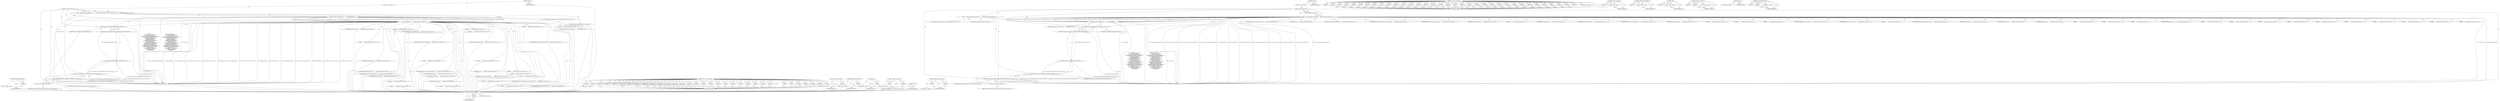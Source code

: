 digraph "WKPageSetPageLoaderClient" {
vulnerable_131 [label=<(METHOD,WEBKIT_WEB_VIEW_BASE)>];
vulnerable_132 [label=<(PARAM,p1)>];
vulnerable_133 [label=<(BLOCK,&lt;empty&gt;,&lt;empty&gt;)>];
vulnerable_134 [label=<(METHOD_RETURN,ANY)>];
vulnerable_6 [label=<(METHOD,&lt;global&gt;)<SUB>1</SUB>>];
vulnerable_7 [label=<(BLOCK,&lt;empty&gt;,&lt;empty&gt;)<SUB>1</SUB>>];
vulnerable_8 [label=<(METHOD,attachLoaderClientToView)<SUB>1</SUB>>];
vulnerable_9 [label=<(PARAM,WebKitWebView* webView)<SUB>1</SUB>>];
vulnerable_10 [label=<(BLOCK,{
    WKPageLoaderClient wkLoaderClient = {
   ...,{
    WKPageLoaderClient wkLoaderClient = {
   ...)<SUB>2</SUB>>];
vulnerable_11 [label="<(LOCAL,WKPageLoaderClient wkLoaderClient: WKPageLoaderClient)<SUB>3</SUB>>"];
vulnerable_12 [label=<(&lt;operator&gt;.assignment,wkLoaderClient = {
        kWKPageLoaderClientC...)<SUB>3</SUB>>];
vulnerable_13 [label=<(IDENTIFIER,wkLoaderClient,wkLoaderClient = {
        kWKPageLoaderClientC...)<SUB>3</SUB>>];
vulnerable_14 [label=<(&lt;operator&gt;.arrayInitializer,{
        kWKPageLoaderClientCurrentVersion,
  ...)<SUB>3</SUB>>];
vulnerable_15 [label=<(IDENTIFIER,kWKPageLoaderClientCurrentVersion,{
        kWKPageLoaderClientCurrentVersion,
  ...)<SUB>4</SUB>>];
vulnerable_16 [label=<(IDENTIFIER,webView,{
        kWKPageLoaderClientCurrentVersion,
  ...)<SUB>5</SUB>>];
vulnerable_17 [label=<(IDENTIFIER,didStartProvisionalLoadForFrame,{
        kWKPageLoaderClientCurrentVersion,
  ...)<SUB>6</SUB>>];
vulnerable_18 [label=<(IDENTIFIER,didReceiveServerRedirectForProvisionalLoadForFrame,{
        kWKPageLoaderClientCurrentVersion,
  ...)<SUB>7</SUB>>];
vulnerable_19 [label=<(IDENTIFIER,didFailProvisionalLoadWithErrorForFrame,{
        kWKPageLoaderClientCurrentVersion,
  ...)<SUB>8</SUB>>];
vulnerable_20 [label=<(IDENTIFIER,didCommitLoadForFrame,{
        kWKPageLoaderClientCurrentVersion,
  ...)<SUB>9</SUB>>];
vulnerable_21 [label=<(LITERAL,0,{
        kWKPageLoaderClientCurrentVersion,
  ...)<SUB>10</SUB>>];
vulnerable_22 [label=<(IDENTIFIER,didFinishLoadForFrame,{
        kWKPageLoaderClientCurrentVersion,
  ...)<SUB>11</SUB>>];
vulnerable_23 [label=<(IDENTIFIER,didFailLoadWithErrorForFrame,{
        kWKPageLoaderClientCurrentVersion,
  ...)<SUB>12</SUB>>];
vulnerable_24 [label=<(IDENTIFIER,didSameDocumentNavigationForFrame,{
        kWKPageLoaderClientCurrentVersion,
  ...)<SUB>13</SUB>>];
vulnerable_25 [label=<(IDENTIFIER,didReceiveTitleForFrame,{
        kWKPageLoaderClientCurrentVersion,
  ...)<SUB>14</SUB>>];
vulnerable_26 [label=<(LITERAL,0,{
        kWKPageLoaderClientCurrentVersion,
  ...)<SUB>15</SUB>>];
vulnerable_27 [label=<(LITERAL,0,{
        kWKPageLoaderClientCurrentVersion,
  ...)<SUB>16</SUB>>];
vulnerable_28 [label=<(LITERAL,0,{
        kWKPageLoaderClientCurrentVersion,
  ...)<SUB>17</SUB>>];
vulnerable_29 [label=<(IDENTIFIER,didDisplayInsecureContentForFrame,{
        kWKPageLoaderClientCurrentVersion,
  ...)<SUB>18</SUB>>];
vulnerable_30 [label=<(IDENTIFIER,didRunInsecureContentForFrame,{
        kWKPageLoaderClientCurrentVersion,
  ...)<SUB>19</SUB>>];
vulnerable_31 [label=<(LITERAL,0,{
        kWKPageLoaderClientCurrentVersion,
  ...)<SUB>20</SUB>>];
vulnerable_32 [label=<(IDENTIFIER,didReceiveAuthenticationChallengeInFrame,{
        kWKPageLoaderClientCurrentVersion,
  ...)<SUB>21</SUB>>];
vulnerable_33 [label=<(IDENTIFIER,didChangeProgress,{
        kWKPageLoaderClientCurrentVersion,
  ...)<SUB>22</SUB>>];
vulnerable_34 [label=<(IDENTIFIER,didChangeProgress,{
        kWKPageLoaderClientCurrentVersion,
  ...)<SUB>23</SUB>>];
vulnerable_35 [label=<(IDENTIFIER,didChangeProgress,{
        kWKPageLoaderClientCurrentVersion,
  ...)<SUB>24</SUB>>];
vulnerable_36 [label=<(LITERAL,0,{
        kWKPageLoaderClientCurrentVersion,
  ...)<SUB>25</SUB>>];
vulnerable_37 [label=<(LITERAL,0,{
        kWKPageLoaderClientCurrentVersion,
  ...)<SUB>26</SUB>>];
vulnerable_38 [label=<(LITERAL,0,{
        kWKPageLoaderClientCurrentVersion,
  ...)<SUB>27</SUB>>];
vulnerable_39 [label=<(IDENTIFIER,didChangeBackForwardList,{
        kWKPageLoaderClientCurrentVersion,
  ...)<SUB>28</SUB>>];
vulnerable_40 [label=<(LITERAL,0,{
        kWKPageLoaderClientCurrentVersion,
  ...)<SUB>29</SUB>>];
vulnerable_41 [label=<(LITERAL,0,{
        kWKPageLoaderClientCurrentVersion,
  ...)<SUB>30</SUB>>];
vulnerable_42 [label=<(LITERAL,0,{
        kWKPageLoaderClientCurrentVersion,
  ...)<SUB>31</SUB>>];
vulnerable_43 [label=<(LITERAL,0,{
        kWKPageLoaderClientCurrentVersion,
  ...)<SUB>32</SUB>>];
vulnerable_44 [label=<(LITERAL,0,{
        kWKPageLoaderClientCurrentVersion,
  ...)<SUB>33</SUB>>];
vulnerable_45 [label=<(LITERAL,0,{
        kWKPageLoaderClientCurrentVersion,
  ...)<SUB>34</SUB>>];
vulnerable_46 [label=<(LITERAL,0,{
        kWKPageLoaderClientCurrentVersion,
  ...)<SUB>35</SUB>>];
vulnerable_47 [label=<(LITERAL,0,{
        kWKPageLoaderClientCurrentVersion,
  ...)<SUB>36</SUB>>];
vulnerable_48 [label="<(LOCAL,WKPageRef wkPage: WKPageRef)<SUB>38</SUB>>"];
vulnerable_49 [label=<(&lt;operator&gt;.assignment,wkPage = toAPI(webkitWebViewBaseGetPage(WEBKIT_...)<SUB>38</SUB>>];
vulnerable_50 [label=<(IDENTIFIER,wkPage,wkPage = toAPI(webkitWebViewBaseGetPage(WEBKIT_...)<SUB>38</SUB>>];
vulnerable_51 [label=<(toAPI,toAPI(webkitWebViewBaseGetPage(WEBKIT_WEB_VIEW_...)<SUB>38</SUB>>];
vulnerable_52 [label=<(webkitWebViewBaseGetPage,webkitWebViewBaseGetPage(WEBKIT_WEB_VIEW_BASE(w...)<SUB>38</SUB>>];
vulnerable_53 [label=<(WEBKIT_WEB_VIEW_BASE,WEBKIT_WEB_VIEW_BASE(webView))<SUB>38</SUB>>];
vulnerable_54 [label=<(IDENTIFIER,webView,WEBKIT_WEB_VIEW_BASE(webView))<SUB>38</SUB>>];
vulnerable_55 [label=<(WKPageSetPageLoaderClient,WKPageSetPageLoaderClient(wkPage, &amp;wkLoaderClient))<SUB>39</SUB>>];
vulnerable_56 [label=<(IDENTIFIER,wkPage,WKPageSetPageLoaderClient(wkPage, &amp;wkLoaderClient))<SUB>39</SUB>>];
vulnerable_57 [label=<(&lt;operator&gt;.addressOf,&amp;wkLoaderClient)<SUB>39</SUB>>];
vulnerable_58 [label=<(IDENTIFIER,wkLoaderClient,WKPageSetPageLoaderClient(wkPage, &amp;wkLoaderClient))<SUB>39</SUB>>];
vulnerable_59 [label=<(METHOD_RETURN,void)<SUB>1</SUB>>];
vulnerable_61 [label=<(METHOD_RETURN,ANY)<SUB>1</SUB>>];
vulnerable_87 [label=<(METHOD,&lt;operator&gt;.arrayInitializer)>];
vulnerable_88 [label=<(PARAM,p1)>];
vulnerable_89 [label=<(PARAM,p2)>];
vulnerable_90 [label=<(PARAM,p3)>];
vulnerable_91 [label=<(PARAM,p4)>];
vulnerable_92 [label=<(PARAM,p5)>];
vulnerable_93 [label=<(PARAM,p6)>];
vulnerable_94 [label=<(PARAM,p7)>];
vulnerable_95 [label=<(PARAM,p8)>];
vulnerable_96 [label=<(PARAM,p9)>];
vulnerable_97 [label=<(PARAM,p10)>];
vulnerable_98 [label=<(PARAM,p11)>];
vulnerable_99 [label=<(PARAM,p12)>];
vulnerable_100 [label=<(PARAM,p13)>];
vulnerable_101 [label=<(PARAM,p14)>];
vulnerable_102 [label=<(PARAM,p15)>];
vulnerable_103 [label=<(PARAM,p16)>];
vulnerable_104 [label=<(PARAM,p17)>];
vulnerable_105 [label=<(PARAM,p18)>];
vulnerable_106 [label=<(PARAM,p19)>];
vulnerable_107 [label=<(PARAM,p20)>];
vulnerable_108 [label=<(PARAM,p21)>];
vulnerable_109 [label=<(PARAM,p22)>];
vulnerable_110 [label=<(PARAM,p23)>];
vulnerable_111 [label=<(PARAM,p24)>];
vulnerable_112 [label=<(PARAM,p25)>];
vulnerable_113 [label=<(PARAM,p26)>];
vulnerable_114 [label=<(PARAM,p27)>];
vulnerable_115 [label=<(PARAM,p28)>];
vulnerable_116 [label=<(PARAM,p29)>];
vulnerable_117 [label=<(PARAM,p30)>];
vulnerable_118 [label=<(PARAM,p31)>];
vulnerable_119 [label=<(PARAM,p32)>];
vulnerable_120 [label=<(PARAM,p33)>];
vulnerable_121 [label=<(BLOCK,&lt;empty&gt;,&lt;empty&gt;)>];
vulnerable_122 [label=<(METHOD_RETURN,ANY)>];
vulnerable_140 [label=<(METHOD,&lt;operator&gt;.addressOf)>];
vulnerable_141 [label=<(PARAM,p1)>];
vulnerable_142 [label=<(BLOCK,&lt;empty&gt;,&lt;empty&gt;)>];
vulnerable_143 [label=<(METHOD_RETURN,ANY)>];
vulnerable_127 [label=<(METHOD,webkitWebViewBaseGetPage)>];
vulnerable_128 [label=<(PARAM,p1)>];
vulnerable_129 [label=<(BLOCK,&lt;empty&gt;,&lt;empty&gt;)>];
vulnerable_130 [label=<(METHOD_RETURN,ANY)>];
vulnerable_123 [label=<(METHOD,toAPI)>];
vulnerable_124 [label=<(PARAM,p1)>];
vulnerable_125 [label=<(BLOCK,&lt;empty&gt;,&lt;empty&gt;)>];
vulnerable_126 [label=<(METHOD_RETURN,ANY)>];
vulnerable_82 [label=<(METHOD,&lt;operator&gt;.assignment)>];
vulnerable_83 [label=<(PARAM,p1)>];
vulnerable_84 [label=<(PARAM,p2)>];
vulnerable_85 [label=<(BLOCK,&lt;empty&gt;,&lt;empty&gt;)>];
vulnerable_86 [label=<(METHOD_RETURN,ANY)>];
vulnerable_76 [label=<(METHOD,&lt;global&gt;)<SUB>1</SUB>>];
vulnerable_77 [label=<(BLOCK,&lt;empty&gt;,&lt;empty&gt;)>];
vulnerable_78 [label=<(METHOD_RETURN,ANY)>];
vulnerable_135 [label=<(METHOD,WKPageSetPageLoaderClient)>];
vulnerable_136 [label=<(PARAM,p1)>];
vulnerable_137 [label=<(PARAM,p2)>];
vulnerable_138 [label=<(BLOCK,&lt;empty&gt;,&lt;empty&gt;)>];
vulnerable_139 [label=<(METHOD_RETURN,ANY)>];
fixed_135 [label=<(METHOD,WEBKIT_WEB_VIEW_BASE)>];
fixed_136 [label=<(PARAM,p1)>];
fixed_137 [label=<(BLOCK,&lt;empty&gt;,&lt;empty&gt;)>];
fixed_138 [label=<(METHOD_RETURN,ANY)>];
fixed_6 [label=<(METHOD,&lt;global&gt;)<SUB>1</SUB>>];
fixed_7 [label=<(BLOCK,&lt;empty&gt;,&lt;empty&gt;)<SUB>1</SUB>>];
fixed_8 [label=<(METHOD,attachLoaderClientToView)<SUB>1</SUB>>];
fixed_9 [label=<(PARAM,WebKitWebView* webView)<SUB>1</SUB>>];
fixed_10 [label=<(BLOCK,{
    WKPageLoaderClient wkLoaderClient = {
   ...,{
    WKPageLoaderClient wkLoaderClient = {
   ...)<SUB>2</SUB>>];
fixed_11 [label="<(LOCAL,WKPageLoaderClient wkLoaderClient: WKPageLoaderClient)<SUB>3</SUB>>"];
fixed_12 [label=<(&lt;operator&gt;.assignment,wkLoaderClient = {
        kWKPageLoaderClientC...)<SUB>3</SUB>>];
fixed_13 [label=<(IDENTIFIER,wkLoaderClient,wkLoaderClient = {
        kWKPageLoaderClientC...)<SUB>3</SUB>>];
fixed_14 [label=<(&lt;operator&gt;.arrayInitializer,{
        kWKPageLoaderClientCurrentVersion,
  ...)<SUB>3</SUB>>];
fixed_15 [label=<(IDENTIFIER,kWKPageLoaderClientCurrentVersion,{
        kWKPageLoaderClientCurrentVersion,
  ...)<SUB>4</SUB>>];
fixed_16 [label=<(IDENTIFIER,webView,{
        kWKPageLoaderClientCurrentVersion,
  ...)<SUB>5</SUB>>];
fixed_17 [label=<(IDENTIFIER,didStartProvisionalLoadForFrame,{
        kWKPageLoaderClientCurrentVersion,
  ...)<SUB>6</SUB>>];
fixed_18 [label=<(IDENTIFIER,didReceiveServerRedirectForProvisionalLoadForFrame,{
        kWKPageLoaderClientCurrentVersion,
  ...)<SUB>7</SUB>>];
fixed_19 [label=<(IDENTIFIER,didFailProvisionalLoadWithErrorForFrame,{
        kWKPageLoaderClientCurrentVersion,
  ...)<SUB>8</SUB>>];
fixed_20 [label=<(IDENTIFIER,didCommitLoadForFrame,{
        kWKPageLoaderClientCurrentVersion,
  ...)<SUB>9</SUB>>];
fixed_21 [label=<(LITERAL,0,{
        kWKPageLoaderClientCurrentVersion,
  ...)<SUB>10</SUB>>];
fixed_22 [label=<(IDENTIFIER,didFinishLoadForFrame,{
        kWKPageLoaderClientCurrentVersion,
  ...)<SUB>11</SUB>>];
fixed_23 [label=<(IDENTIFIER,didFailLoadWithErrorForFrame,{
        kWKPageLoaderClientCurrentVersion,
  ...)<SUB>12</SUB>>];
fixed_24 [label=<(IDENTIFIER,didSameDocumentNavigationForFrame,{
        kWKPageLoaderClientCurrentVersion,
  ...)<SUB>13</SUB>>];
fixed_25 [label=<(IDENTIFIER,didReceiveTitleForFrame,{
        kWKPageLoaderClientCurrentVersion,
  ...)<SUB>14</SUB>>];
fixed_26 [label=<(LITERAL,0,{
        kWKPageLoaderClientCurrentVersion,
  ...)<SUB>15</SUB>>];
fixed_27 [label=<(LITERAL,0,{
        kWKPageLoaderClientCurrentVersion,
  ...)<SUB>16</SUB>>];
fixed_28 [label=<(LITERAL,0,{
        kWKPageLoaderClientCurrentVersion,
  ...)<SUB>17</SUB>>];
fixed_29 [label=<(IDENTIFIER,didDisplayInsecureContentForFrame,{
        kWKPageLoaderClientCurrentVersion,
  ...)<SUB>18</SUB>>];
fixed_30 [label=<(IDENTIFIER,didRunInsecureContentForFrame,{
        kWKPageLoaderClientCurrentVersion,
  ...)<SUB>19</SUB>>];
fixed_31 [label=<(LITERAL,0,{
        kWKPageLoaderClientCurrentVersion,
  ...)<SUB>20</SUB>>];
fixed_32 [label=<(IDENTIFIER,didReceiveAuthenticationChallengeInFrame,{
        kWKPageLoaderClientCurrentVersion,
  ...)<SUB>21</SUB>>];
fixed_33 [label=<(IDENTIFIER,didChangeProgress,{
        kWKPageLoaderClientCurrentVersion,
  ...)<SUB>22</SUB>>];
fixed_34 [label=<(IDENTIFIER,didChangeProgress,{
        kWKPageLoaderClientCurrentVersion,
  ...)<SUB>23</SUB>>];
fixed_35 [label=<(IDENTIFIER,didChangeProgress,{
        kWKPageLoaderClientCurrentVersion,
  ...)<SUB>24</SUB>>];
fixed_36 [label=<(LITERAL,0,{
        kWKPageLoaderClientCurrentVersion,
  ...)<SUB>25</SUB>>];
fixed_37 [label=<(LITERAL,0,{
        kWKPageLoaderClientCurrentVersion,
  ...)<SUB>26</SUB>>];
fixed_38 [label=<(LITERAL,0,{
        kWKPageLoaderClientCurrentVersion,
  ...)<SUB>27</SUB>>];
fixed_39 [label=<(IDENTIFIER,didChangeBackForwardList,{
        kWKPageLoaderClientCurrentVersion,
  ...)<SUB>28</SUB>>];
fixed_40 [label=<(LITERAL,0,{
        kWKPageLoaderClientCurrentVersion,
  ...)<SUB>29</SUB>>];
fixed_41 [label=<(LITERAL,0,{
        kWKPageLoaderClientCurrentVersion,
  ...)<SUB>30</SUB>>];
fixed_42 [label=<(LITERAL,0,{
        kWKPageLoaderClientCurrentVersion,
  ...)<SUB>31</SUB>>];
fixed_43 [label=<(LITERAL,0,{
        kWKPageLoaderClientCurrentVersion,
  ...)<SUB>32</SUB>>];
fixed_44 [label=<(LITERAL,0,{
        kWKPageLoaderClientCurrentVersion,
  ...)<SUB>33</SUB>>];
fixed_45 [label=<(LITERAL,0,{
        kWKPageLoaderClientCurrentVersion,
  ...)<SUB>34</SUB>>];
fixed_46 [label=<(LITERAL,0,{
        kWKPageLoaderClientCurrentVersion,
  ...)<SUB>35</SUB>>];
fixed_47 [label=<(LITERAL,0,{
        kWKPageLoaderClientCurrentVersion,
  ...)<SUB>36</SUB>>];
fixed_48 [label=<(LITERAL,0,{
        kWKPageLoaderClientCurrentVersion,
  ...)<SUB>37</SUB>>];
fixed_49 [label=<(LITERAL,0,{
        kWKPageLoaderClientCurrentVersion,
  ...)<SUB>38</SUB>>];
fixed_50 [label="<(LOCAL,WKPageRef wkPage: WKPageRef)<SUB>40</SUB>>"];
fixed_51 [label=<(&lt;operator&gt;.assignment,wkPage = toAPI(webkitWebViewBaseGetPage(WEBKIT_...)<SUB>40</SUB>>];
fixed_52 [label=<(IDENTIFIER,wkPage,wkPage = toAPI(webkitWebViewBaseGetPage(WEBKIT_...)<SUB>40</SUB>>];
fixed_53 [label=<(toAPI,toAPI(webkitWebViewBaseGetPage(WEBKIT_WEB_VIEW_...)<SUB>40</SUB>>];
fixed_54 [label=<(webkitWebViewBaseGetPage,webkitWebViewBaseGetPage(WEBKIT_WEB_VIEW_BASE(w...)<SUB>40</SUB>>];
fixed_55 [label=<(WEBKIT_WEB_VIEW_BASE,WEBKIT_WEB_VIEW_BASE(webView))<SUB>40</SUB>>];
fixed_56 [label=<(IDENTIFIER,webView,WEBKIT_WEB_VIEW_BASE(webView))<SUB>40</SUB>>];
fixed_57 [label=<(WKPageSetPageLoaderClient,WKPageSetPageLoaderClient(wkPage, &amp;wkLoaderClient))<SUB>41</SUB>>];
fixed_58 [label=<(IDENTIFIER,wkPage,WKPageSetPageLoaderClient(wkPage, &amp;wkLoaderClient))<SUB>41</SUB>>];
fixed_59 [label=<(&lt;operator&gt;.addressOf,&amp;wkLoaderClient)<SUB>41</SUB>>];
fixed_60 [label=<(IDENTIFIER,wkLoaderClient,WKPageSetPageLoaderClient(wkPage, &amp;wkLoaderClient))<SUB>41</SUB>>];
fixed_61 [label=<(METHOD_RETURN,void)<SUB>1</SUB>>];
fixed_63 [label=<(METHOD_RETURN,ANY)<SUB>1</SUB>>];
fixed_89 [label=<(METHOD,&lt;operator&gt;.arrayInitializer)>];
fixed_90 [label=<(PARAM,p1)>];
fixed_91 [label=<(PARAM,p2)>];
fixed_92 [label=<(PARAM,p3)>];
fixed_93 [label=<(PARAM,p4)>];
fixed_94 [label=<(PARAM,p5)>];
fixed_95 [label=<(PARAM,p6)>];
fixed_96 [label=<(PARAM,p7)>];
fixed_97 [label=<(PARAM,p8)>];
fixed_98 [label=<(PARAM,p9)>];
fixed_99 [label=<(PARAM,p10)>];
fixed_100 [label=<(PARAM,p11)>];
fixed_101 [label=<(PARAM,p12)>];
fixed_102 [label=<(PARAM,p13)>];
fixed_103 [label=<(PARAM,p14)>];
fixed_104 [label=<(PARAM,p15)>];
fixed_105 [label=<(PARAM,p16)>];
fixed_106 [label=<(PARAM,p17)>];
fixed_107 [label=<(PARAM,p18)>];
fixed_108 [label=<(PARAM,p19)>];
fixed_109 [label=<(PARAM,p20)>];
fixed_110 [label=<(PARAM,p21)>];
fixed_111 [label=<(PARAM,p22)>];
fixed_112 [label=<(PARAM,p23)>];
fixed_113 [label=<(PARAM,p24)>];
fixed_114 [label=<(PARAM,p25)>];
fixed_115 [label=<(PARAM,p26)>];
fixed_116 [label=<(PARAM,p27)>];
fixed_117 [label=<(PARAM,p28)>];
fixed_118 [label=<(PARAM,p29)>];
fixed_119 [label=<(PARAM,p30)>];
fixed_120 [label=<(PARAM,p31)>];
fixed_121 [label=<(PARAM,p32)>];
fixed_122 [label=<(PARAM,p33)>];
fixed_123 [label=<(PARAM,p34)>];
fixed_124 [label=<(PARAM,p35)>];
fixed_125 [label=<(BLOCK,&lt;empty&gt;,&lt;empty&gt;)>];
fixed_126 [label=<(METHOD_RETURN,ANY)>];
fixed_144 [label=<(METHOD,&lt;operator&gt;.addressOf)>];
fixed_145 [label=<(PARAM,p1)>];
fixed_146 [label=<(BLOCK,&lt;empty&gt;,&lt;empty&gt;)>];
fixed_147 [label=<(METHOD_RETURN,ANY)>];
fixed_131 [label=<(METHOD,webkitWebViewBaseGetPage)>];
fixed_132 [label=<(PARAM,p1)>];
fixed_133 [label=<(BLOCK,&lt;empty&gt;,&lt;empty&gt;)>];
fixed_134 [label=<(METHOD_RETURN,ANY)>];
fixed_127 [label=<(METHOD,toAPI)>];
fixed_128 [label=<(PARAM,p1)>];
fixed_129 [label=<(BLOCK,&lt;empty&gt;,&lt;empty&gt;)>];
fixed_130 [label=<(METHOD_RETURN,ANY)>];
fixed_84 [label=<(METHOD,&lt;operator&gt;.assignment)>];
fixed_85 [label=<(PARAM,p1)>];
fixed_86 [label=<(PARAM,p2)>];
fixed_87 [label=<(BLOCK,&lt;empty&gt;,&lt;empty&gt;)>];
fixed_88 [label=<(METHOD_RETURN,ANY)>];
fixed_78 [label=<(METHOD,&lt;global&gt;)<SUB>1</SUB>>];
fixed_79 [label=<(BLOCK,&lt;empty&gt;,&lt;empty&gt;)>];
fixed_80 [label=<(METHOD_RETURN,ANY)>];
fixed_139 [label=<(METHOD,WKPageSetPageLoaderClient)>];
fixed_140 [label=<(PARAM,p1)>];
fixed_141 [label=<(PARAM,p2)>];
fixed_142 [label=<(BLOCK,&lt;empty&gt;,&lt;empty&gt;)>];
fixed_143 [label=<(METHOD_RETURN,ANY)>];
vulnerable_131 -> vulnerable_132  [key=0, label="AST: "];
vulnerable_131 -> vulnerable_132  [key=1, label="DDG: "];
vulnerable_131 -> vulnerable_133  [key=0, label="AST: "];
vulnerable_131 -> vulnerable_134  [key=0, label="AST: "];
vulnerable_131 -> vulnerable_134  [key=1, label="CFG: "];
vulnerable_132 -> vulnerable_134  [key=0, label="DDG: p1"];
vulnerable_133 -> fixed_135  [key=0];
vulnerable_134 -> fixed_135  [key=0];
vulnerable_6 -> vulnerable_7  [key=0, label="AST: "];
vulnerable_6 -> vulnerable_61  [key=0, label="AST: "];
vulnerable_6 -> vulnerable_61  [key=1, label="CFG: "];
vulnerable_7 -> vulnerable_8  [key=0, label="AST: "];
vulnerable_8 -> vulnerable_9  [key=0, label="AST: "];
vulnerable_8 -> vulnerable_9  [key=1, label="DDG: "];
vulnerable_8 -> vulnerable_10  [key=0, label="AST: "];
vulnerable_8 -> vulnerable_59  [key=0, label="AST: "];
vulnerable_8 -> vulnerable_14  [key=0, label="CFG: "];
vulnerable_8 -> vulnerable_14  [key=1, label="DDG: "];
vulnerable_8 -> vulnerable_55  [key=0, label="DDG: "];
vulnerable_8 -> vulnerable_53  [key=0, label="DDG: "];
vulnerable_9 -> vulnerable_14  [key=0, label="DDG: webView"];
vulnerable_10 -> vulnerable_11  [key=0, label="AST: "];
vulnerable_10 -> vulnerable_12  [key=0, label="AST: "];
vulnerable_10 -> vulnerable_48  [key=0, label="AST: "];
vulnerable_10 -> vulnerable_49  [key=0, label="AST: "];
vulnerable_10 -> vulnerable_55  [key=0, label="AST: "];
vulnerable_11 -> fixed_135  [key=0];
vulnerable_12 -> vulnerable_13  [key=0, label="AST: "];
vulnerable_12 -> vulnerable_14  [key=0, label="AST: "];
vulnerable_12 -> vulnerable_53  [key=0, label="CFG: "];
vulnerable_12 -> vulnerable_59  [key=0, label="DDG: wkLoaderClient"];
vulnerable_12 -> vulnerable_59  [key=1, label="DDG: {
        kWKPageLoaderClientCurrentVersion,
        webView, // clientInfo
        didStartProvisionalLoadForFrame,
        didReceiveServerRedirectForProvisionalLoadForFrame,
        didFailProvisionalLoadWithErrorForFrame,
        didCommitLoadForFrame,
        0, // didFinishDocumentLoadForFrame
        didFinishLoadForFrame,
        didFailLoadWithErrorForFrame,
        didSameDocumentNavigationForFrame,
        didReceiveTitleForFrame,
        0, // didFirstLayoutForFrame
        0, // didFirstVisuallyNonEmptyLayoutForFrame
        0, // didRemoveFrameFromHierarchy
        didDisplayInsecureContentForFrame,
        didRunInsecureContentForFrame,
        0, // canAuthenticateAgainstProtectionSpaceInFrame
        didReceiveAuthenticationChallengeInFrame,
        didChangeProgress, // didStartProgress
        didChangeProgress,
        didChangeProgress, // didFinishProgress
        0, // didBecomeUnresponsive
        0, // didBecomeResponsive
        0, // processDidCrash
      ..."];
vulnerable_12 -> vulnerable_59  [key=2, label="DDG: wkLoaderClient = {
        kWKPageLoaderClientCurrentVersion,
        webView, // clientInfo
        didStartProvisionalLoadForFrame,
        didReceiveServerRedirectForProvisionalLoadForFrame,
        didFailProvisionalLoadWithErrorForFrame,
        didCommitLoadForFrame,
        0, // didFinishDocumentLoadForFrame
        didFinishLoadForFrame,
        didFailLoadWithErrorForFrame,
        didSameDocumentNavigationForFrame,
        didReceiveTitleForFrame,
        0, // didFirstLayoutForFrame
        0, // didFirstVisuallyNonEmptyLayoutForFrame
        0, // didRemoveFrameFromHierarchy
        didDisplayInsecureContentForFrame,
        didRunInsecureContentForFrame,
        0, // canAuthenticateAgainstProtectionSpaceInFrame
        didReceiveAuthenticationChallengeInFrame,
        didChangeProgress, // didStartProgress
        didChangeProgress,
        didChangeProgress, // didFinishProgress
        0, // didBecomeUnresponsive
        0, // didBecomeResponsive
        0, // proce..."];
vulnerable_12 -> vulnerable_55  [key=0, label="DDG: wkLoaderClient"];
vulnerable_13 -> fixed_135  [key=0];
vulnerable_14 -> vulnerable_15  [key=0, label="AST: "];
vulnerable_14 -> vulnerable_16  [key=0, label="AST: "];
vulnerable_14 -> vulnerable_17  [key=0, label="AST: "];
vulnerable_14 -> vulnerable_18  [key=0, label="AST: "];
vulnerable_14 -> vulnerable_19  [key=0, label="AST: "];
vulnerable_14 -> vulnerable_20  [key=0, label="AST: "];
vulnerable_14 -> vulnerable_21  [key=0, label="AST: "];
vulnerable_14 -> vulnerable_22  [key=0, label="AST: "];
vulnerable_14 -> vulnerable_23  [key=0, label="AST: "];
vulnerable_14 -> vulnerable_24  [key=0, label="AST: "];
vulnerable_14 -> vulnerable_25  [key=0, label="AST: "];
vulnerable_14 -> vulnerable_26  [key=0, label="AST: "];
vulnerable_14 -> vulnerable_27  [key=0, label="AST: "];
vulnerable_14 -> vulnerable_28  [key=0, label="AST: "];
vulnerable_14 -> vulnerable_29  [key=0, label="AST: "];
vulnerable_14 -> vulnerable_30  [key=0, label="AST: "];
vulnerable_14 -> vulnerable_31  [key=0, label="AST: "];
vulnerable_14 -> vulnerable_32  [key=0, label="AST: "];
vulnerable_14 -> vulnerable_33  [key=0, label="AST: "];
vulnerable_14 -> vulnerable_34  [key=0, label="AST: "];
vulnerable_14 -> vulnerable_35  [key=0, label="AST: "];
vulnerable_14 -> vulnerable_36  [key=0, label="AST: "];
vulnerable_14 -> vulnerable_37  [key=0, label="AST: "];
vulnerable_14 -> vulnerable_38  [key=0, label="AST: "];
vulnerable_14 -> vulnerable_39  [key=0, label="AST: "];
vulnerable_14 -> vulnerable_40  [key=0, label="AST: "];
vulnerable_14 -> vulnerable_41  [key=0, label="AST: "];
vulnerable_14 -> vulnerable_42  [key=0, label="AST: "];
vulnerable_14 -> vulnerable_43  [key=0, label="AST: "];
vulnerable_14 -> vulnerable_44  [key=0, label="AST: "];
vulnerable_14 -> vulnerable_45  [key=0, label="AST: "];
vulnerable_14 -> vulnerable_46  [key=0, label="AST: "];
vulnerable_14 -> vulnerable_47  [key=0, label="AST: "];
vulnerable_14 -> vulnerable_12  [key=0, label="CFG: "];
vulnerable_14 -> vulnerable_12  [key=1, label="DDG: didStartProvisionalLoadForFrame"];
vulnerable_14 -> vulnerable_12  [key=2, label="DDG: didCommitLoadForFrame"];
vulnerable_14 -> vulnerable_12  [key=3, label="DDG: 0"];
vulnerable_14 -> vulnerable_12  [key=4, label="DDG: didChangeBackForwardList"];
vulnerable_14 -> vulnerable_12  [key=5, label="DDG: kWKPageLoaderClientCurrentVersion"];
vulnerable_14 -> vulnerable_12  [key=6, label="DDG: didReceiveServerRedirectForProvisionalLoadForFrame"];
vulnerable_14 -> vulnerable_12  [key=7, label="DDG: didFailLoadWithErrorForFrame"];
vulnerable_14 -> vulnerable_12  [key=8, label="DDG: didChangeProgress"];
vulnerable_14 -> vulnerable_12  [key=9, label="DDG: didRunInsecureContentForFrame"];
vulnerable_14 -> vulnerable_12  [key=10, label="DDG: didFinishLoadForFrame"];
vulnerable_14 -> vulnerable_12  [key=11, label="DDG: webView"];
vulnerable_14 -> vulnerable_12  [key=12, label="DDG: didFailProvisionalLoadWithErrorForFrame"];
vulnerable_14 -> vulnerable_12  [key=13, label="DDG: didSameDocumentNavigationForFrame"];
vulnerable_14 -> vulnerable_12  [key=14, label="DDG: didReceiveAuthenticationChallengeInFrame"];
vulnerable_14 -> vulnerable_12  [key=15, label="DDG: didReceiveTitleForFrame"];
vulnerable_14 -> vulnerable_12  [key=16, label="DDG: didDisplayInsecureContentForFrame"];
vulnerable_14 -> vulnerable_59  [key=0, label="DDG: kWKPageLoaderClientCurrentVersion"];
vulnerable_14 -> vulnerable_59  [key=1, label="DDG: didStartProvisionalLoadForFrame"];
vulnerable_14 -> vulnerable_59  [key=2, label="DDG: didReceiveServerRedirectForProvisionalLoadForFrame"];
vulnerable_14 -> vulnerable_59  [key=3, label="DDG: didFailProvisionalLoadWithErrorForFrame"];
vulnerable_14 -> vulnerable_59  [key=4, label="DDG: didCommitLoadForFrame"];
vulnerable_14 -> vulnerable_59  [key=5, label="DDG: didFinishLoadForFrame"];
vulnerable_14 -> vulnerable_59  [key=6, label="DDG: didFailLoadWithErrorForFrame"];
vulnerable_14 -> vulnerable_59  [key=7, label="DDG: didSameDocumentNavigationForFrame"];
vulnerable_14 -> vulnerable_59  [key=8, label="DDG: didReceiveTitleForFrame"];
vulnerable_14 -> vulnerable_59  [key=9, label="DDG: didDisplayInsecureContentForFrame"];
vulnerable_14 -> vulnerable_59  [key=10, label="DDG: didRunInsecureContentForFrame"];
vulnerable_14 -> vulnerable_59  [key=11, label="DDG: didReceiveAuthenticationChallengeInFrame"];
vulnerable_14 -> vulnerable_59  [key=12, label="DDG: didChangeProgress"];
vulnerable_14 -> vulnerable_59  [key=13, label="DDG: didChangeBackForwardList"];
vulnerable_14 -> vulnerable_53  [key=0, label="DDG: webView"];
vulnerable_15 -> fixed_135  [key=0];
vulnerable_16 -> fixed_135  [key=0];
vulnerable_17 -> fixed_135  [key=0];
vulnerable_18 -> fixed_135  [key=0];
vulnerable_19 -> fixed_135  [key=0];
vulnerable_20 -> fixed_135  [key=0];
vulnerable_21 -> fixed_135  [key=0];
vulnerable_22 -> fixed_135  [key=0];
vulnerable_23 -> fixed_135  [key=0];
vulnerable_24 -> fixed_135  [key=0];
vulnerable_25 -> fixed_135  [key=0];
vulnerable_26 -> fixed_135  [key=0];
vulnerable_27 -> fixed_135  [key=0];
vulnerable_28 -> fixed_135  [key=0];
vulnerable_29 -> fixed_135  [key=0];
vulnerable_30 -> fixed_135  [key=0];
vulnerable_31 -> fixed_135  [key=0];
vulnerable_32 -> fixed_135  [key=0];
vulnerable_33 -> fixed_135  [key=0];
vulnerable_34 -> fixed_135  [key=0];
vulnerable_35 -> fixed_135  [key=0];
vulnerable_36 -> fixed_135  [key=0];
vulnerable_37 -> fixed_135  [key=0];
vulnerable_38 -> fixed_135  [key=0];
vulnerable_39 -> fixed_135  [key=0];
vulnerable_40 -> fixed_135  [key=0];
vulnerable_41 -> fixed_135  [key=0];
vulnerable_42 -> fixed_135  [key=0];
vulnerable_43 -> fixed_135  [key=0];
vulnerable_44 -> fixed_135  [key=0];
vulnerable_45 -> fixed_135  [key=0];
vulnerable_46 -> fixed_135  [key=0];
vulnerable_47 -> fixed_135  [key=0];
vulnerable_48 -> fixed_135  [key=0];
vulnerable_49 -> vulnerable_50  [key=0, label="AST: "];
vulnerable_49 -> vulnerable_51  [key=0, label="AST: "];
vulnerable_49 -> vulnerable_57  [key=0, label="CFG: "];
vulnerable_49 -> vulnerable_59  [key=0, label="DDG: toAPI(webkitWebViewBaseGetPage(WEBKIT_WEB_VIEW_BASE(webView)))"];
vulnerable_49 -> vulnerable_59  [key=1, label="DDG: wkPage = toAPI(webkitWebViewBaseGetPage(WEBKIT_WEB_VIEW_BASE(webView)))"];
vulnerable_49 -> vulnerable_55  [key=0, label="DDG: wkPage"];
vulnerable_50 -> fixed_135  [key=0];
vulnerable_51 -> vulnerable_52  [key=0, label="AST: "];
vulnerable_51 -> vulnerable_49  [key=0, label="CFG: "];
vulnerable_51 -> vulnerable_49  [key=1, label="DDG: webkitWebViewBaseGetPage(WEBKIT_WEB_VIEW_BASE(webView))"];
vulnerable_51 -> vulnerable_59  [key=0, label="DDG: webkitWebViewBaseGetPage(WEBKIT_WEB_VIEW_BASE(webView))"];
vulnerable_52 -> vulnerable_53  [key=0, label="AST: "];
vulnerable_52 -> vulnerable_51  [key=0, label="CFG: "];
vulnerable_52 -> vulnerable_51  [key=1, label="DDG: WEBKIT_WEB_VIEW_BASE(webView)"];
vulnerable_52 -> vulnerable_59  [key=0, label="DDG: WEBKIT_WEB_VIEW_BASE(webView)"];
vulnerable_53 -> vulnerable_54  [key=0, label="AST: "];
vulnerable_53 -> vulnerable_52  [key=0, label="CFG: "];
vulnerable_53 -> vulnerable_52  [key=1, label="DDG: webView"];
vulnerable_53 -> vulnerable_59  [key=0, label="DDG: webView"];
vulnerable_54 -> fixed_135  [key=0];
vulnerable_55 -> vulnerable_56  [key=0, label="AST: "];
vulnerable_55 -> vulnerable_57  [key=0, label="AST: "];
vulnerable_55 -> vulnerable_59  [key=0, label="CFG: "];
vulnerable_55 -> vulnerable_59  [key=1, label="DDG: wkPage"];
vulnerable_55 -> vulnerable_59  [key=2, label="DDG: &amp;wkLoaderClient"];
vulnerable_55 -> vulnerable_59  [key=3, label="DDG: WKPageSetPageLoaderClient(wkPage, &amp;wkLoaderClient)"];
vulnerable_56 -> fixed_135  [key=0];
vulnerable_57 -> vulnerable_58  [key=0, label="AST: "];
vulnerable_57 -> vulnerable_55  [key=0, label="CFG: "];
vulnerable_58 -> fixed_135  [key=0];
vulnerable_59 -> fixed_135  [key=0];
vulnerable_61 -> fixed_135  [key=0];
vulnerable_87 -> vulnerable_88  [key=0, label="AST: "];
vulnerable_87 -> vulnerable_88  [key=1, label="DDG: "];
vulnerable_87 -> vulnerable_121  [key=0, label="AST: "];
vulnerable_87 -> vulnerable_89  [key=0, label="AST: "];
vulnerable_87 -> vulnerable_89  [key=1, label="DDG: "];
vulnerable_87 -> vulnerable_122  [key=0, label="AST: "];
vulnerable_87 -> vulnerable_122  [key=1, label="CFG: "];
vulnerable_87 -> vulnerable_90  [key=0, label="AST: "];
vulnerable_87 -> vulnerable_90  [key=1, label="DDG: "];
vulnerable_87 -> vulnerable_91  [key=0, label="AST: "];
vulnerable_87 -> vulnerable_91  [key=1, label="DDG: "];
vulnerable_87 -> vulnerable_92  [key=0, label="AST: "];
vulnerable_87 -> vulnerable_92  [key=1, label="DDG: "];
vulnerable_87 -> vulnerable_93  [key=0, label="AST: "];
vulnerable_87 -> vulnerable_93  [key=1, label="DDG: "];
vulnerable_87 -> vulnerable_94  [key=0, label="AST: "];
vulnerable_87 -> vulnerable_94  [key=1, label="DDG: "];
vulnerable_87 -> vulnerable_95  [key=0, label="AST: "];
vulnerable_87 -> vulnerable_95  [key=1, label="DDG: "];
vulnerable_87 -> vulnerable_96  [key=0, label="AST: "];
vulnerable_87 -> vulnerable_96  [key=1, label="DDG: "];
vulnerable_87 -> vulnerable_97  [key=0, label="AST: "];
vulnerable_87 -> vulnerable_97  [key=1, label="DDG: "];
vulnerable_87 -> vulnerable_98  [key=0, label="AST: "];
vulnerable_87 -> vulnerable_98  [key=1, label="DDG: "];
vulnerable_87 -> vulnerable_99  [key=0, label="AST: "];
vulnerable_87 -> vulnerable_99  [key=1, label="DDG: "];
vulnerable_87 -> vulnerable_100  [key=0, label="AST: "];
vulnerable_87 -> vulnerable_100  [key=1, label="DDG: "];
vulnerable_87 -> vulnerable_101  [key=0, label="AST: "];
vulnerable_87 -> vulnerable_101  [key=1, label="DDG: "];
vulnerable_87 -> vulnerable_102  [key=0, label="AST: "];
vulnerable_87 -> vulnerable_102  [key=1, label="DDG: "];
vulnerable_87 -> vulnerable_103  [key=0, label="AST: "];
vulnerable_87 -> vulnerable_103  [key=1, label="DDG: "];
vulnerable_87 -> vulnerable_104  [key=0, label="AST: "];
vulnerable_87 -> vulnerable_104  [key=1, label="DDG: "];
vulnerable_87 -> vulnerable_105  [key=0, label="AST: "];
vulnerable_87 -> vulnerable_105  [key=1, label="DDG: "];
vulnerable_87 -> vulnerable_106  [key=0, label="AST: "];
vulnerable_87 -> vulnerable_106  [key=1, label="DDG: "];
vulnerable_87 -> vulnerable_107  [key=0, label="AST: "];
vulnerable_87 -> vulnerable_107  [key=1, label="DDG: "];
vulnerable_87 -> vulnerable_108  [key=0, label="AST: "];
vulnerable_87 -> vulnerable_108  [key=1, label="DDG: "];
vulnerable_87 -> vulnerable_109  [key=0, label="AST: "];
vulnerable_87 -> vulnerable_109  [key=1, label="DDG: "];
vulnerable_87 -> vulnerable_110  [key=0, label="AST: "];
vulnerable_87 -> vulnerable_110  [key=1, label="DDG: "];
vulnerable_87 -> vulnerable_111  [key=0, label="AST: "];
vulnerable_87 -> vulnerable_111  [key=1, label="DDG: "];
vulnerable_87 -> vulnerable_112  [key=0, label="AST: "];
vulnerable_87 -> vulnerable_112  [key=1, label="DDG: "];
vulnerable_87 -> vulnerable_113  [key=0, label="AST: "];
vulnerable_87 -> vulnerable_113  [key=1, label="DDG: "];
vulnerable_87 -> vulnerable_114  [key=0, label="AST: "];
vulnerable_87 -> vulnerable_114  [key=1, label="DDG: "];
vulnerable_87 -> vulnerable_115  [key=0, label="AST: "];
vulnerable_87 -> vulnerable_115  [key=1, label="DDG: "];
vulnerable_87 -> vulnerable_116  [key=0, label="AST: "];
vulnerable_87 -> vulnerable_116  [key=1, label="DDG: "];
vulnerable_87 -> vulnerable_117  [key=0, label="AST: "];
vulnerable_87 -> vulnerable_117  [key=1, label="DDG: "];
vulnerable_87 -> vulnerable_118  [key=0, label="AST: "];
vulnerable_87 -> vulnerable_118  [key=1, label="DDG: "];
vulnerable_87 -> vulnerable_119  [key=0, label="AST: "];
vulnerable_87 -> vulnerable_119  [key=1, label="DDG: "];
vulnerable_87 -> vulnerable_120  [key=0, label="AST: "];
vulnerable_87 -> vulnerable_120  [key=1, label="DDG: "];
vulnerable_88 -> vulnerable_122  [key=0, label="DDG: p1"];
vulnerable_89 -> vulnerable_122  [key=0, label="DDG: p2"];
vulnerable_90 -> vulnerable_122  [key=0, label="DDG: p3"];
vulnerable_91 -> vulnerable_122  [key=0, label="DDG: p4"];
vulnerable_92 -> vulnerable_122  [key=0, label="DDG: p5"];
vulnerable_93 -> vulnerable_122  [key=0, label="DDG: p6"];
vulnerable_94 -> vulnerable_122  [key=0, label="DDG: p7"];
vulnerable_95 -> vulnerable_122  [key=0, label="DDG: p8"];
vulnerable_96 -> vulnerable_122  [key=0, label="DDG: p9"];
vulnerable_97 -> vulnerable_122  [key=0, label="DDG: p10"];
vulnerable_98 -> vulnerable_122  [key=0, label="DDG: p11"];
vulnerable_99 -> vulnerable_122  [key=0, label="DDG: p12"];
vulnerable_100 -> vulnerable_122  [key=0, label="DDG: p13"];
vulnerable_101 -> vulnerable_122  [key=0, label="DDG: p14"];
vulnerable_102 -> vulnerable_122  [key=0, label="DDG: p15"];
vulnerable_103 -> vulnerable_122  [key=0, label="DDG: p16"];
vulnerable_104 -> vulnerable_122  [key=0, label="DDG: p17"];
vulnerable_105 -> vulnerable_122  [key=0, label="DDG: p18"];
vulnerable_106 -> vulnerable_122  [key=0, label="DDG: p19"];
vulnerable_107 -> vulnerable_122  [key=0, label="DDG: p20"];
vulnerable_108 -> vulnerable_122  [key=0, label="DDG: p21"];
vulnerable_109 -> vulnerable_122  [key=0, label="DDG: p22"];
vulnerable_110 -> vulnerable_122  [key=0, label="DDG: p23"];
vulnerable_111 -> vulnerable_122  [key=0, label="DDG: p24"];
vulnerable_112 -> vulnerable_122  [key=0, label="DDG: p25"];
vulnerable_113 -> vulnerable_122  [key=0, label="DDG: p26"];
vulnerable_114 -> vulnerable_122  [key=0, label="DDG: p27"];
vulnerable_115 -> vulnerable_122  [key=0, label="DDG: p28"];
vulnerable_116 -> vulnerable_122  [key=0, label="DDG: p29"];
vulnerable_117 -> vulnerable_122  [key=0, label="DDG: p30"];
vulnerable_118 -> vulnerable_122  [key=0, label="DDG: p31"];
vulnerable_119 -> vulnerable_122  [key=0, label="DDG: p32"];
vulnerable_120 -> vulnerable_122  [key=0, label="DDG: p33"];
vulnerable_121 -> fixed_135  [key=0];
vulnerable_122 -> fixed_135  [key=0];
vulnerable_140 -> vulnerable_141  [key=0, label="AST: "];
vulnerable_140 -> vulnerable_141  [key=1, label="DDG: "];
vulnerable_140 -> vulnerable_142  [key=0, label="AST: "];
vulnerable_140 -> vulnerable_143  [key=0, label="AST: "];
vulnerable_140 -> vulnerable_143  [key=1, label="CFG: "];
vulnerable_141 -> vulnerable_143  [key=0, label="DDG: p1"];
vulnerable_142 -> fixed_135  [key=0];
vulnerable_143 -> fixed_135  [key=0];
vulnerable_127 -> vulnerable_128  [key=0, label="AST: "];
vulnerable_127 -> vulnerable_128  [key=1, label="DDG: "];
vulnerable_127 -> vulnerable_129  [key=0, label="AST: "];
vulnerable_127 -> vulnerable_130  [key=0, label="AST: "];
vulnerable_127 -> vulnerable_130  [key=1, label="CFG: "];
vulnerable_128 -> vulnerable_130  [key=0, label="DDG: p1"];
vulnerable_129 -> fixed_135  [key=0];
vulnerable_130 -> fixed_135  [key=0];
vulnerable_123 -> vulnerable_124  [key=0, label="AST: "];
vulnerable_123 -> vulnerable_124  [key=1, label="DDG: "];
vulnerable_123 -> vulnerable_125  [key=0, label="AST: "];
vulnerable_123 -> vulnerable_126  [key=0, label="AST: "];
vulnerable_123 -> vulnerable_126  [key=1, label="CFG: "];
vulnerable_124 -> vulnerable_126  [key=0, label="DDG: p1"];
vulnerable_125 -> fixed_135  [key=0];
vulnerable_126 -> fixed_135  [key=0];
vulnerable_82 -> vulnerable_83  [key=0, label="AST: "];
vulnerable_82 -> vulnerable_83  [key=1, label="DDG: "];
vulnerable_82 -> vulnerable_85  [key=0, label="AST: "];
vulnerable_82 -> vulnerable_84  [key=0, label="AST: "];
vulnerable_82 -> vulnerable_84  [key=1, label="DDG: "];
vulnerable_82 -> vulnerable_86  [key=0, label="AST: "];
vulnerable_82 -> vulnerable_86  [key=1, label="CFG: "];
vulnerable_83 -> vulnerable_86  [key=0, label="DDG: p1"];
vulnerable_84 -> vulnerable_86  [key=0, label="DDG: p2"];
vulnerable_85 -> fixed_135  [key=0];
vulnerable_86 -> fixed_135  [key=0];
vulnerable_76 -> vulnerable_77  [key=0, label="AST: "];
vulnerable_76 -> vulnerable_78  [key=0, label="AST: "];
vulnerable_76 -> vulnerable_78  [key=1, label="CFG: "];
vulnerable_77 -> fixed_135  [key=0];
vulnerable_78 -> fixed_135  [key=0];
vulnerable_135 -> vulnerable_136  [key=0, label="AST: "];
vulnerable_135 -> vulnerable_136  [key=1, label="DDG: "];
vulnerable_135 -> vulnerable_138  [key=0, label="AST: "];
vulnerable_135 -> vulnerable_137  [key=0, label="AST: "];
vulnerable_135 -> vulnerable_137  [key=1, label="DDG: "];
vulnerable_135 -> vulnerable_139  [key=0, label="AST: "];
vulnerable_135 -> vulnerable_139  [key=1, label="CFG: "];
vulnerable_136 -> vulnerable_139  [key=0, label="DDG: p1"];
vulnerable_137 -> vulnerable_139  [key=0, label="DDG: p2"];
vulnerable_138 -> fixed_135  [key=0];
vulnerable_139 -> fixed_135  [key=0];
fixed_135 -> fixed_136  [key=0, label="AST: "];
fixed_135 -> fixed_136  [key=1, label="DDG: "];
fixed_135 -> fixed_137  [key=0, label="AST: "];
fixed_135 -> fixed_138  [key=0, label="AST: "];
fixed_135 -> fixed_138  [key=1, label="CFG: "];
fixed_136 -> fixed_138  [key=0, label="DDG: p1"];
fixed_6 -> fixed_7  [key=0, label="AST: "];
fixed_6 -> fixed_63  [key=0, label="AST: "];
fixed_6 -> fixed_63  [key=1, label="CFG: "];
fixed_7 -> fixed_8  [key=0, label="AST: "];
fixed_8 -> fixed_9  [key=0, label="AST: "];
fixed_8 -> fixed_9  [key=1, label="DDG: "];
fixed_8 -> fixed_10  [key=0, label="AST: "];
fixed_8 -> fixed_61  [key=0, label="AST: "];
fixed_8 -> fixed_14  [key=0, label="CFG: "];
fixed_8 -> fixed_14  [key=1, label="DDG: "];
fixed_8 -> fixed_57  [key=0, label="DDG: "];
fixed_8 -> fixed_55  [key=0, label="DDG: "];
fixed_9 -> fixed_14  [key=0, label="DDG: webView"];
fixed_10 -> fixed_11  [key=0, label="AST: "];
fixed_10 -> fixed_12  [key=0, label="AST: "];
fixed_10 -> fixed_50  [key=0, label="AST: "];
fixed_10 -> fixed_51  [key=0, label="AST: "];
fixed_10 -> fixed_57  [key=0, label="AST: "];
fixed_12 -> fixed_13  [key=0, label="AST: "];
fixed_12 -> fixed_14  [key=0, label="AST: "];
fixed_12 -> fixed_55  [key=0, label="CFG: "];
fixed_12 -> fixed_61  [key=0, label="DDG: wkLoaderClient"];
fixed_12 -> fixed_61  [key=1, label="DDG: {
        kWKPageLoaderClientCurrentVersion,
        webView, // clientInfo
        didStartProvisionalLoadForFrame,
        didReceiveServerRedirectForProvisionalLoadForFrame,
        didFailProvisionalLoadWithErrorForFrame,
        didCommitLoadForFrame,
        0, // didFinishDocumentLoadForFrame
        didFinishLoadForFrame,
        didFailLoadWithErrorForFrame,
        didSameDocumentNavigationForFrame,
        didReceiveTitleForFrame,
        0, // didFirstLayoutForFrame
        0, // didFirstVisuallyNonEmptyLayoutForFrame
        0, // didRemoveFrameFromHierarchy
        didDisplayInsecureContentForFrame,
        didRunInsecureContentForFrame,
        0, // canAuthenticateAgainstProtectionSpaceInFrame
        didReceiveAuthenticationChallengeInFrame,
        didChangeProgress, // didStartProgress
        didChangeProgress,
        didChangeProgress, // didFinishProgress
        0, // didBecomeUnresponsive
        0, // didBecomeResponsive
        0, // processDidCrash
      ..."];
fixed_12 -> fixed_61  [key=2, label="DDG: wkLoaderClient = {
        kWKPageLoaderClientCurrentVersion,
        webView, // clientInfo
        didStartProvisionalLoadForFrame,
        didReceiveServerRedirectForProvisionalLoadForFrame,
        didFailProvisionalLoadWithErrorForFrame,
        didCommitLoadForFrame,
        0, // didFinishDocumentLoadForFrame
        didFinishLoadForFrame,
        didFailLoadWithErrorForFrame,
        didSameDocumentNavigationForFrame,
        didReceiveTitleForFrame,
        0, // didFirstLayoutForFrame
        0, // didFirstVisuallyNonEmptyLayoutForFrame
        0, // didRemoveFrameFromHierarchy
        didDisplayInsecureContentForFrame,
        didRunInsecureContentForFrame,
        0, // canAuthenticateAgainstProtectionSpaceInFrame
        didReceiveAuthenticationChallengeInFrame,
        didChangeProgress, // didStartProgress
        didChangeProgress,
        didChangeProgress, // didFinishProgress
        0, // didBecomeUnresponsive
        0, // didBecomeResponsive
        0, // proce..."];
fixed_12 -> fixed_57  [key=0, label="DDG: wkLoaderClient"];
fixed_14 -> fixed_15  [key=0, label="AST: "];
fixed_14 -> fixed_16  [key=0, label="AST: "];
fixed_14 -> fixed_17  [key=0, label="AST: "];
fixed_14 -> fixed_18  [key=0, label="AST: "];
fixed_14 -> fixed_19  [key=0, label="AST: "];
fixed_14 -> fixed_20  [key=0, label="AST: "];
fixed_14 -> fixed_21  [key=0, label="AST: "];
fixed_14 -> fixed_22  [key=0, label="AST: "];
fixed_14 -> fixed_23  [key=0, label="AST: "];
fixed_14 -> fixed_24  [key=0, label="AST: "];
fixed_14 -> fixed_25  [key=0, label="AST: "];
fixed_14 -> fixed_26  [key=0, label="AST: "];
fixed_14 -> fixed_27  [key=0, label="AST: "];
fixed_14 -> fixed_28  [key=0, label="AST: "];
fixed_14 -> fixed_29  [key=0, label="AST: "];
fixed_14 -> fixed_30  [key=0, label="AST: "];
fixed_14 -> fixed_31  [key=0, label="AST: "];
fixed_14 -> fixed_32  [key=0, label="AST: "];
fixed_14 -> fixed_33  [key=0, label="AST: "];
fixed_14 -> fixed_34  [key=0, label="AST: "];
fixed_14 -> fixed_35  [key=0, label="AST: "];
fixed_14 -> fixed_36  [key=0, label="AST: "];
fixed_14 -> fixed_37  [key=0, label="AST: "];
fixed_14 -> fixed_38  [key=0, label="AST: "];
fixed_14 -> fixed_39  [key=0, label="AST: "];
fixed_14 -> fixed_40  [key=0, label="AST: "];
fixed_14 -> fixed_41  [key=0, label="AST: "];
fixed_14 -> fixed_42  [key=0, label="AST: "];
fixed_14 -> fixed_43  [key=0, label="AST: "];
fixed_14 -> fixed_44  [key=0, label="AST: "];
fixed_14 -> fixed_45  [key=0, label="AST: "];
fixed_14 -> fixed_46  [key=0, label="AST: "];
fixed_14 -> fixed_47  [key=0, label="AST: "];
fixed_14 -> fixed_48  [key=0, label="AST: "];
fixed_14 -> fixed_49  [key=0, label="AST: "];
fixed_14 -> fixed_12  [key=0, label="CFG: "];
fixed_14 -> fixed_12  [key=1, label="DDG: didStartProvisionalLoadForFrame"];
fixed_14 -> fixed_12  [key=2, label="DDG: didCommitLoadForFrame"];
fixed_14 -> fixed_12  [key=3, label="DDG: 0"];
fixed_14 -> fixed_12  [key=4, label="DDG: didChangeBackForwardList"];
fixed_14 -> fixed_12  [key=5, label="DDG: kWKPageLoaderClientCurrentVersion"];
fixed_14 -> fixed_12  [key=6, label="DDG: didReceiveServerRedirectForProvisionalLoadForFrame"];
fixed_14 -> fixed_12  [key=7, label="DDG: didFailLoadWithErrorForFrame"];
fixed_14 -> fixed_12  [key=8, label="DDG: didChangeProgress"];
fixed_14 -> fixed_12  [key=9, label="DDG: didRunInsecureContentForFrame"];
fixed_14 -> fixed_12  [key=10, label="DDG: didFinishLoadForFrame"];
fixed_14 -> fixed_12  [key=11, label="DDG: webView"];
fixed_14 -> fixed_12  [key=12, label="DDG: didFailProvisionalLoadWithErrorForFrame"];
fixed_14 -> fixed_12  [key=13, label="DDG: didSameDocumentNavigationForFrame"];
fixed_14 -> fixed_12  [key=14, label="DDG: didReceiveAuthenticationChallengeInFrame"];
fixed_14 -> fixed_12  [key=15, label="DDG: didReceiveTitleForFrame"];
fixed_14 -> fixed_12  [key=16, label="DDG: didDisplayInsecureContentForFrame"];
fixed_14 -> fixed_61  [key=0, label="DDG: kWKPageLoaderClientCurrentVersion"];
fixed_14 -> fixed_61  [key=1, label="DDG: didStartProvisionalLoadForFrame"];
fixed_14 -> fixed_61  [key=2, label="DDG: didReceiveServerRedirectForProvisionalLoadForFrame"];
fixed_14 -> fixed_61  [key=3, label="DDG: didFailProvisionalLoadWithErrorForFrame"];
fixed_14 -> fixed_61  [key=4, label="DDG: didCommitLoadForFrame"];
fixed_14 -> fixed_61  [key=5, label="DDG: didFinishLoadForFrame"];
fixed_14 -> fixed_61  [key=6, label="DDG: didFailLoadWithErrorForFrame"];
fixed_14 -> fixed_61  [key=7, label="DDG: didSameDocumentNavigationForFrame"];
fixed_14 -> fixed_61  [key=8, label="DDG: didReceiveTitleForFrame"];
fixed_14 -> fixed_61  [key=9, label="DDG: didDisplayInsecureContentForFrame"];
fixed_14 -> fixed_61  [key=10, label="DDG: didRunInsecureContentForFrame"];
fixed_14 -> fixed_61  [key=11, label="DDG: didReceiveAuthenticationChallengeInFrame"];
fixed_14 -> fixed_61  [key=12, label="DDG: didChangeProgress"];
fixed_14 -> fixed_61  [key=13, label="DDG: didChangeBackForwardList"];
fixed_14 -> fixed_55  [key=0, label="DDG: webView"];
fixed_51 -> fixed_52  [key=0, label="AST: "];
fixed_51 -> fixed_53  [key=0, label="AST: "];
fixed_51 -> fixed_59  [key=0, label="CFG: "];
fixed_51 -> fixed_61  [key=0, label="DDG: toAPI(webkitWebViewBaseGetPage(WEBKIT_WEB_VIEW_BASE(webView)))"];
fixed_51 -> fixed_61  [key=1, label="DDG: wkPage = toAPI(webkitWebViewBaseGetPage(WEBKIT_WEB_VIEW_BASE(webView)))"];
fixed_51 -> fixed_57  [key=0, label="DDG: wkPage"];
fixed_53 -> fixed_54  [key=0, label="AST: "];
fixed_53 -> fixed_51  [key=0, label="CFG: "];
fixed_53 -> fixed_51  [key=1, label="DDG: webkitWebViewBaseGetPage(WEBKIT_WEB_VIEW_BASE(webView))"];
fixed_53 -> fixed_61  [key=0, label="DDG: webkitWebViewBaseGetPage(WEBKIT_WEB_VIEW_BASE(webView))"];
fixed_54 -> fixed_55  [key=0, label="AST: "];
fixed_54 -> fixed_53  [key=0, label="CFG: "];
fixed_54 -> fixed_53  [key=1, label="DDG: WEBKIT_WEB_VIEW_BASE(webView)"];
fixed_54 -> fixed_61  [key=0, label="DDG: WEBKIT_WEB_VIEW_BASE(webView)"];
fixed_55 -> fixed_56  [key=0, label="AST: "];
fixed_55 -> fixed_54  [key=0, label="CFG: "];
fixed_55 -> fixed_54  [key=1, label="DDG: webView"];
fixed_55 -> fixed_61  [key=0, label="DDG: webView"];
fixed_57 -> fixed_58  [key=0, label="AST: "];
fixed_57 -> fixed_59  [key=0, label="AST: "];
fixed_57 -> fixed_61  [key=0, label="CFG: "];
fixed_57 -> fixed_61  [key=1, label="DDG: wkPage"];
fixed_57 -> fixed_61  [key=2, label="DDG: &amp;wkLoaderClient"];
fixed_57 -> fixed_61  [key=3, label="DDG: WKPageSetPageLoaderClient(wkPage, &amp;wkLoaderClient)"];
fixed_59 -> fixed_60  [key=0, label="AST: "];
fixed_59 -> fixed_57  [key=0, label="CFG: "];
fixed_89 -> fixed_90  [key=0, label="AST: "];
fixed_89 -> fixed_90  [key=1, label="DDG: "];
fixed_89 -> fixed_125  [key=0, label="AST: "];
fixed_89 -> fixed_91  [key=0, label="AST: "];
fixed_89 -> fixed_91  [key=1, label="DDG: "];
fixed_89 -> fixed_126  [key=0, label="AST: "];
fixed_89 -> fixed_126  [key=1, label="CFG: "];
fixed_89 -> fixed_92  [key=0, label="AST: "];
fixed_89 -> fixed_92  [key=1, label="DDG: "];
fixed_89 -> fixed_93  [key=0, label="AST: "];
fixed_89 -> fixed_93  [key=1, label="DDG: "];
fixed_89 -> fixed_94  [key=0, label="AST: "];
fixed_89 -> fixed_94  [key=1, label="DDG: "];
fixed_89 -> fixed_95  [key=0, label="AST: "];
fixed_89 -> fixed_95  [key=1, label="DDG: "];
fixed_89 -> fixed_96  [key=0, label="AST: "];
fixed_89 -> fixed_96  [key=1, label="DDG: "];
fixed_89 -> fixed_97  [key=0, label="AST: "];
fixed_89 -> fixed_97  [key=1, label="DDG: "];
fixed_89 -> fixed_98  [key=0, label="AST: "];
fixed_89 -> fixed_98  [key=1, label="DDG: "];
fixed_89 -> fixed_99  [key=0, label="AST: "];
fixed_89 -> fixed_99  [key=1, label="DDG: "];
fixed_89 -> fixed_100  [key=0, label="AST: "];
fixed_89 -> fixed_100  [key=1, label="DDG: "];
fixed_89 -> fixed_101  [key=0, label="AST: "];
fixed_89 -> fixed_101  [key=1, label="DDG: "];
fixed_89 -> fixed_102  [key=0, label="AST: "];
fixed_89 -> fixed_102  [key=1, label="DDG: "];
fixed_89 -> fixed_103  [key=0, label="AST: "];
fixed_89 -> fixed_103  [key=1, label="DDG: "];
fixed_89 -> fixed_104  [key=0, label="AST: "];
fixed_89 -> fixed_104  [key=1, label="DDG: "];
fixed_89 -> fixed_105  [key=0, label="AST: "];
fixed_89 -> fixed_105  [key=1, label="DDG: "];
fixed_89 -> fixed_106  [key=0, label="AST: "];
fixed_89 -> fixed_106  [key=1, label="DDG: "];
fixed_89 -> fixed_107  [key=0, label="AST: "];
fixed_89 -> fixed_107  [key=1, label="DDG: "];
fixed_89 -> fixed_108  [key=0, label="AST: "];
fixed_89 -> fixed_108  [key=1, label="DDG: "];
fixed_89 -> fixed_109  [key=0, label="AST: "];
fixed_89 -> fixed_109  [key=1, label="DDG: "];
fixed_89 -> fixed_110  [key=0, label="AST: "];
fixed_89 -> fixed_110  [key=1, label="DDG: "];
fixed_89 -> fixed_111  [key=0, label="AST: "];
fixed_89 -> fixed_111  [key=1, label="DDG: "];
fixed_89 -> fixed_112  [key=0, label="AST: "];
fixed_89 -> fixed_112  [key=1, label="DDG: "];
fixed_89 -> fixed_113  [key=0, label="AST: "];
fixed_89 -> fixed_113  [key=1, label="DDG: "];
fixed_89 -> fixed_114  [key=0, label="AST: "];
fixed_89 -> fixed_114  [key=1, label="DDG: "];
fixed_89 -> fixed_115  [key=0, label="AST: "];
fixed_89 -> fixed_115  [key=1, label="DDG: "];
fixed_89 -> fixed_116  [key=0, label="AST: "];
fixed_89 -> fixed_116  [key=1, label="DDG: "];
fixed_89 -> fixed_117  [key=0, label="AST: "];
fixed_89 -> fixed_117  [key=1, label="DDG: "];
fixed_89 -> fixed_118  [key=0, label="AST: "];
fixed_89 -> fixed_118  [key=1, label="DDG: "];
fixed_89 -> fixed_119  [key=0, label="AST: "];
fixed_89 -> fixed_119  [key=1, label="DDG: "];
fixed_89 -> fixed_120  [key=0, label="AST: "];
fixed_89 -> fixed_120  [key=1, label="DDG: "];
fixed_89 -> fixed_121  [key=0, label="AST: "];
fixed_89 -> fixed_121  [key=1, label="DDG: "];
fixed_89 -> fixed_122  [key=0, label="AST: "];
fixed_89 -> fixed_122  [key=1, label="DDG: "];
fixed_89 -> fixed_123  [key=0, label="AST: "];
fixed_89 -> fixed_123  [key=1, label="DDG: "];
fixed_89 -> fixed_124  [key=0, label="AST: "];
fixed_89 -> fixed_124  [key=1, label="DDG: "];
fixed_90 -> fixed_126  [key=0, label="DDG: p1"];
fixed_91 -> fixed_126  [key=0, label="DDG: p2"];
fixed_92 -> fixed_126  [key=0, label="DDG: p3"];
fixed_93 -> fixed_126  [key=0, label="DDG: p4"];
fixed_94 -> fixed_126  [key=0, label="DDG: p5"];
fixed_95 -> fixed_126  [key=0, label="DDG: p6"];
fixed_96 -> fixed_126  [key=0, label="DDG: p7"];
fixed_97 -> fixed_126  [key=0, label="DDG: p8"];
fixed_98 -> fixed_126  [key=0, label="DDG: p9"];
fixed_99 -> fixed_126  [key=0, label="DDG: p10"];
fixed_100 -> fixed_126  [key=0, label="DDG: p11"];
fixed_101 -> fixed_126  [key=0, label="DDG: p12"];
fixed_102 -> fixed_126  [key=0, label="DDG: p13"];
fixed_103 -> fixed_126  [key=0, label="DDG: p14"];
fixed_104 -> fixed_126  [key=0, label="DDG: p15"];
fixed_105 -> fixed_126  [key=0, label="DDG: p16"];
fixed_106 -> fixed_126  [key=0, label="DDG: p17"];
fixed_107 -> fixed_126  [key=0, label="DDG: p18"];
fixed_108 -> fixed_126  [key=0, label="DDG: p19"];
fixed_109 -> fixed_126  [key=0, label="DDG: p20"];
fixed_110 -> fixed_126  [key=0, label="DDG: p21"];
fixed_111 -> fixed_126  [key=0, label="DDG: p22"];
fixed_112 -> fixed_126  [key=0, label="DDG: p23"];
fixed_113 -> fixed_126  [key=0, label="DDG: p24"];
fixed_114 -> fixed_126  [key=0, label="DDG: p25"];
fixed_115 -> fixed_126  [key=0, label="DDG: p26"];
fixed_116 -> fixed_126  [key=0, label="DDG: p27"];
fixed_117 -> fixed_126  [key=0, label="DDG: p28"];
fixed_118 -> fixed_126  [key=0, label="DDG: p29"];
fixed_119 -> fixed_126  [key=0, label="DDG: p30"];
fixed_120 -> fixed_126  [key=0, label="DDG: p31"];
fixed_121 -> fixed_126  [key=0, label="DDG: p32"];
fixed_122 -> fixed_126  [key=0, label="DDG: p33"];
fixed_123 -> fixed_126  [key=0, label="DDG: p34"];
fixed_124 -> fixed_126  [key=0, label="DDG: p35"];
fixed_144 -> fixed_145  [key=0, label="AST: "];
fixed_144 -> fixed_145  [key=1, label="DDG: "];
fixed_144 -> fixed_146  [key=0, label="AST: "];
fixed_144 -> fixed_147  [key=0, label="AST: "];
fixed_144 -> fixed_147  [key=1, label="CFG: "];
fixed_145 -> fixed_147  [key=0, label="DDG: p1"];
fixed_131 -> fixed_132  [key=0, label="AST: "];
fixed_131 -> fixed_132  [key=1, label="DDG: "];
fixed_131 -> fixed_133  [key=0, label="AST: "];
fixed_131 -> fixed_134  [key=0, label="AST: "];
fixed_131 -> fixed_134  [key=1, label="CFG: "];
fixed_132 -> fixed_134  [key=0, label="DDG: p1"];
fixed_127 -> fixed_128  [key=0, label="AST: "];
fixed_127 -> fixed_128  [key=1, label="DDG: "];
fixed_127 -> fixed_129  [key=0, label="AST: "];
fixed_127 -> fixed_130  [key=0, label="AST: "];
fixed_127 -> fixed_130  [key=1, label="CFG: "];
fixed_128 -> fixed_130  [key=0, label="DDG: p1"];
fixed_84 -> fixed_85  [key=0, label="AST: "];
fixed_84 -> fixed_85  [key=1, label="DDG: "];
fixed_84 -> fixed_87  [key=0, label="AST: "];
fixed_84 -> fixed_86  [key=0, label="AST: "];
fixed_84 -> fixed_86  [key=1, label="DDG: "];
fixed_84 -> fixed_88  [key=0, label="AST: "];
fixed_84 -> fixed_88  [key=1, label="CFG: "];
fixed_85 -> fixed_88  [key=0, label="DDG: p1"];
fixed_86 -> fixed_88  [key=0, label="DDG: p2"];
fixed_78 -> fixed_79  [key=0, label="AST: "];
fixed_78 -> fixed_80  [key=0, label="AST: "];
fixed_78 -> fixed_80  [key=1, label="CFG: "];
fixed_139 -> fixed_140  [key=0, label="AST: "];
fixed_139 -> fixed_140  [key=1, label="DDG: "];
fixed_139 -> fixed_142  [key=0, label="AST: "];
fixed_139 -> fixed_141  [key=0, label="AST: "];
fixed_139 -> fixed_141  [key=1, label="DDG: "];
fixed_139 -> fixed_143  [key=0, label="AST: "];
fixed_139 -> fixed_143  [key=1, label="CFG: "];
fixed_140 -> fixed_143  [key=0, label="DDG: p1"];
fixed_141 -> fixed_143  [key=0, label="DDG: p2"];
}
